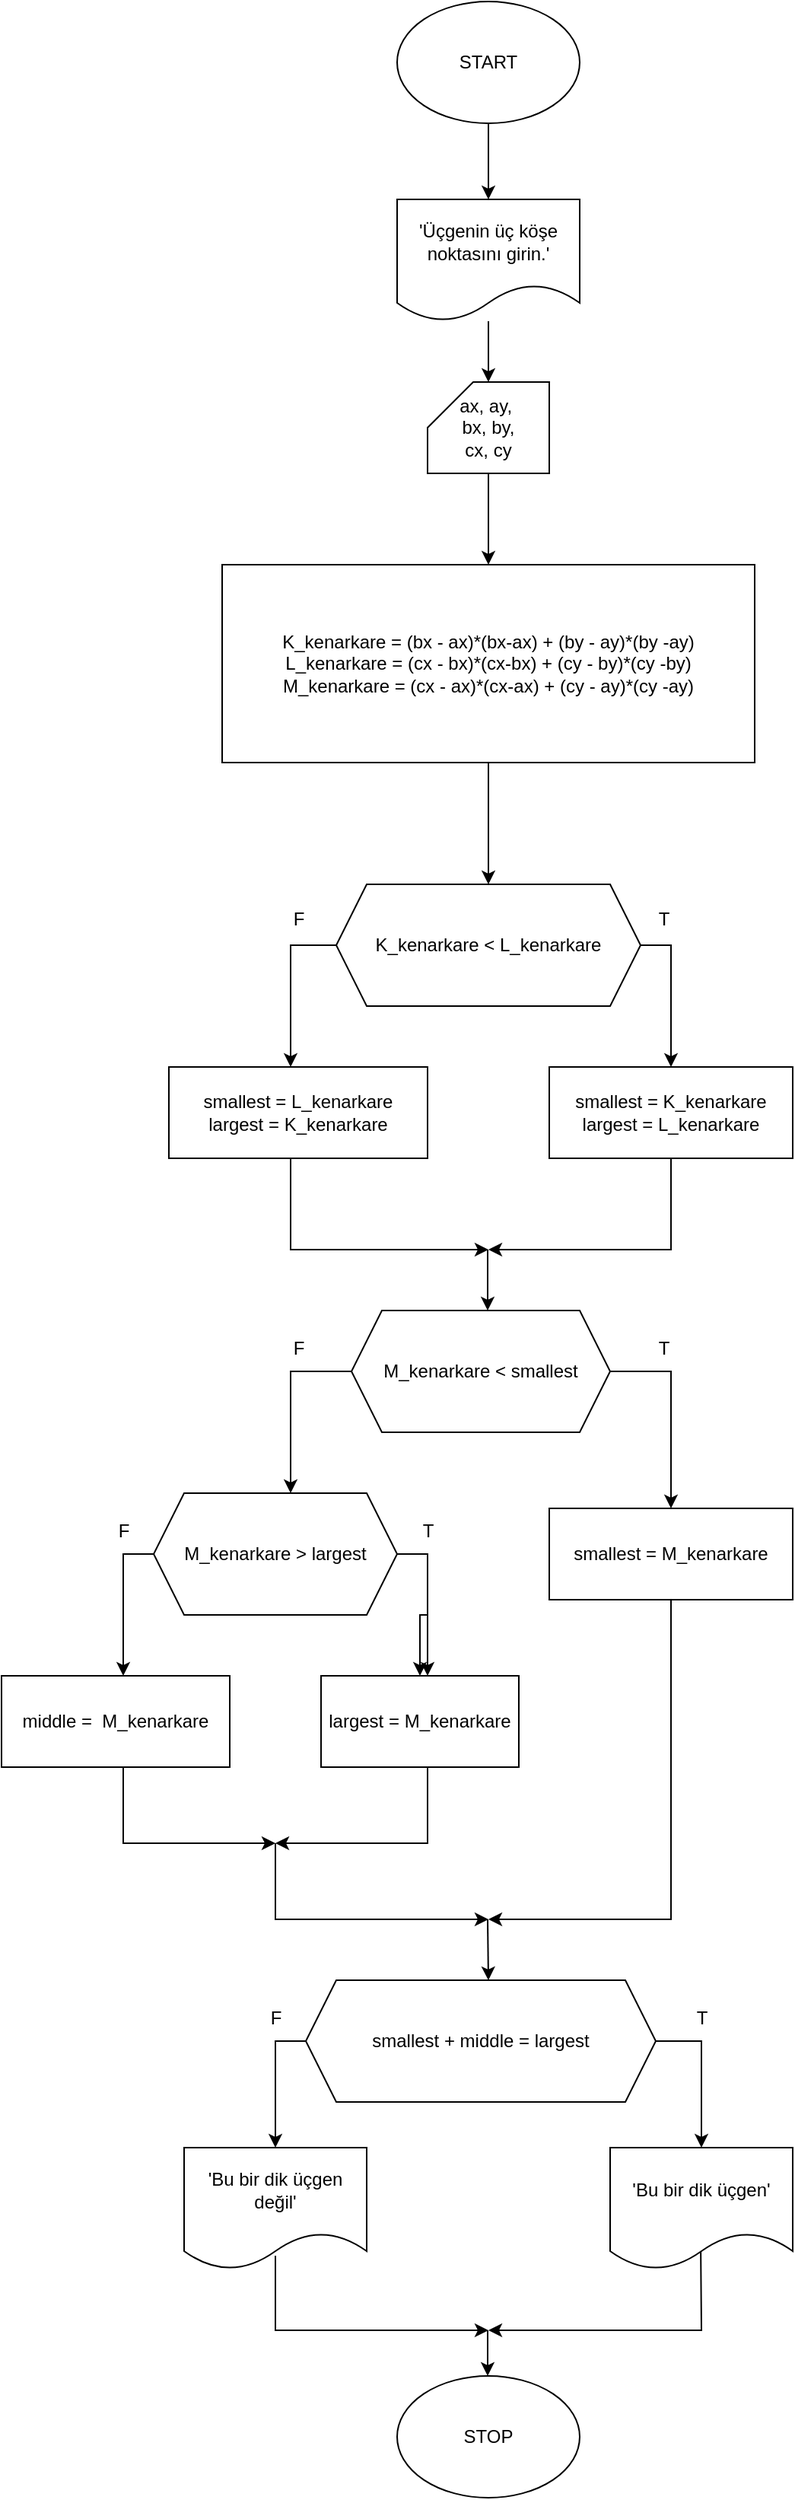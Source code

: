 <mxfile version="24.8.4">
  <diagram name="Sayfa -1" id="dz3sbNRHeDbI_Q6snPa1">
    <mxGraphModel dx="794" dy="494" grid="1" gridSize="10" guides="1" tooltips="1" connect="1" arrows="1" fold="1" page="1" pageScale="1" pageWidth="827" pageHeight="1169" math="0" shadow="0">
      <root>
        <mxCell id="0" />
        <mxCell id="1" parent="0" />
        <mxCell id="ZTao545rvQ0QBk52h7uM-1" value="" style="edgeStyle=orthogonalEdgeStyle;rounded=0;orthogonalLoop=1;jettySize=auto;html=1;" parent="1" source="ZTao545rvQ0QBk52h7uM-2" target="ZTao545rvQ0QBk52h7uM-4" edge="1">
          <mxGeometry relative="1" as="geometry" />
        </mxCell>
        <mxCell id="ZTao545rvQ0QBk52h7uM-2" value="&lt;div&gt;START&lt;/div&gt;" style="ellipse;whiteSpace=wrap;html=1;" parent="1" vertex="1">
          <mxGeometry x="380" y="20" width="120" height="80" as="geometry" />
        </mxCell>
        <mxCell id="ZTao545rvQ0QBk52h7uM-3" value="" style="edgeStyle=orthogonalEdgeStyle;rounded=0;orthogonalLoop=1;jettySize=auto;html=1;" parent="1" source="ZTao545rvQ0QBk52h7uM-4" target="ZTao545rvQ0QBk52h7uM-6" edge="1">
          <mxGeometry relative="1" as="geometry" />
        </mxCell>
        <mxCell id="ZTao545rvQ0QBk52h7uM-4" value="&#39;Üçgenin üç köşe noktasını girin.&#39;" style="shape=document;whiteSpace=wrap;html=1;boundedLbl=1;" parent="1" vertex="1">
          <mxGeometry x="380" y="150" width="120" height="80" as="geometry" />
        </mxCell>
        <mxCell id="ZTao545rvQ0QBk52h7uM-5" value="" style="edgeStyle=orthogonalEdgeStyle;rounded=0;orthogonalLoop=1;jettySize=auto;html=1;" parent="1" source="ZTao545rvQ0QBk52h7uM-6" target="ZTao545rvQ0QBk52h7uM-7" edge="1">
          <mxGeometry relative="1" as="geometry" />
        </mxCell>
        <mxCell id="ZTao545rvQ0QBk52h7uM-6" value="&lt;div&gt;ax, ay,&amp;nbsp;&lt;/div&gt;&lt;div&gt;bx, by,&lt;/div&gt;&lt;div&gt;cx, cy&lt;br&gt;&lt;/div&gt;" style="shape=card;whiteSpace=wrap;html=1;" parent="1" vertex="1">
          <mxGeometry x="400" y="270" width="80" height="60" as="geometry" />
        </mxCell>
        <mxCell id="ZTao545rvQ0QBk52h7uM-9" value="" style="edgeStyle=orthogonalEdgeStyle;rounded=0;orthogonalLoop=1;jettySize=auto;html=1;entryX=0.5;entryY=0;entryDx=0;entryDy=0;" parent="1" source="ZTao545rvQ0QBk52h7uM-7" target="ZTao545rvQ0QBk52h7uM-8" edge="1">
          <mxGeometry relative="1" as="geometry">
            <mxPoint x="440" y="580" as="targetPoint" />
          </mxGeometry>
        </mxCell>
        <mxCell id="ZTao545rvQ0QBk52h7uM-7" value="&lt;div&gt;K_kenarkare = (bx - ax)*(bx-ax) + (by - ay)*(by -ay)&lt;/div&gt;&lt;div&gt;L_kenarkare = (cx - bx)*(cx-bx) + (cy - by)*(cy -by)&lt;/div&gt;&lt;div&gt;M_kenarkare = (cx - ax)*(cx-ax) + (cy - ay)*(cy -ay)&lt;/div&gt;" style="rounded=0;whiteSpace=wrap;html=1;" parent="1" vertex="1">
          <mxGeometry x="265" y="390" width="350" height="130" as="geometry" />
        </mxCell>
        <mxCell id="ZTao545rvQ0QBk52h7uM-8" value="K_kenarkare &amp;lt; L_kenarkare" style="shape=hexagon;perimeter=hexagonPerimeter2;whiteSpace=wrap;html=1;fixedSize=1;" parent="1" vertex="1">
          <mxGeometry x="340" y="600" width="200" height="80" as="geometry" />
        </mxCell>
        <mxCell id="ZTao545rvQ0QBk52h7uM-10" value="" style="endArrow=classic;html=1;rounded=0;" parent="1" source="ZTao545rvQ0QBk52h7uM-8" edge="1">
          <mxGeometry width="50" height="50" relative="1" as="geometry">
            <mxPoint x="500" y="640" as="sourcePoint" />
            <mxPoint x="560" y="720" as="targetPoint" />
            <Array as="points">
              <mxPoint x="560" y="640" />
            </Array>
          </mxGeometry>
        </mxCell>
        <mxCell id="ZTao545rvQ0QBk52h7uM-11" value="" style="endArrow=classic;html=1;rounded=0;exitX=0;exitY=0.5;exitDx=0;exitDy=0;" parent="1" edge="1" source="ZTao545rvQ0QBk52h7uM-8">
          <mxGeometry width="50" height="50" relative="1" as="geometry">
            <mxPoint x="340" y="640" as="sourcePoint" />
            <mxPoint x="310" y="720" as="targetPoint" />
            <Array as="points">
              <mxPoint x="310" y="640" />
            </Array>
          </mxGeometry>
        </mxCell>
        <mxCell id="ZTao545rvQ0QBk52h7uM-12" value="T" style="text;html=1;align=center;verticalAlign=middle;resizable=0;points=[];autosize=1;strokeColor=none;fillColor=none;" parent="1" vertex="1">
          <mxGeometry x="540" y="608" width="30" height="30" as="geometry" />
        </mxCell>
        <mxCell id="ZTao545rvQ0QBk52h7uM-13" value="F" style="text;html=1;align=center;verticalAlign=middle;resizable=0;points=[];autosize=1;strokeColor=none;fillColor=none;" parent="1" vertex="1">
          <mxGeometry x="300" y="608" width="30" height="30" as="geometry" />
        </mxCell>
        <mxCell id="ZTao545rvQ0QBk52h7uM-14" value="&lt;div&gt;smallest = K_kenarkare&lt;/div&gt;&lt;div&gt;largest = L_kenarkare&lt;br&gt;&lt;/div&gt;" style="rounded=0;whiteSpace=wrap;html=1;" parent="1" vertex="1">
          <mxGeometry x="480" y="720" width="160" height="60" as="geometry" />
        </mxCell>
        <mxCell id="ZTao545rvQ0QBk52h7uM-15" value="&lt;div&gt;smallest = L_kenarkare&lt;/div&gt;&lt;div&gt;largest = K_kenarkare&lt;br&gt;&lt;/div&gt;" style="rounded=0;whiteSpace=wrap;html=1;" parent="1" vertex="1">
          <mxGeometry x="230" y="720" width="170" height="60" as="geometry" />
        </mxCell>
        <mxCell id="ZTao545rvQ0QBk52h7uM-16" value="" style="endArrow=classic;html=1;rounded=0;" parent="1" edge="1">
          <mxGeometry width="50" height="50" relative="1" as="geometry">
            <mxPoint x="310" y="780" as="sourcePoint" />
            <mxPoint x="440" y="840" as="targetPoint" />
            <Array as="points">
              <mxPoint x="310" y="840" />
            </Array>
          </mxGeometry>
        </mxCell>
        <mxCell id="ZTao545rvQ0QBk52h7uM-17" value="" style="endArrow=classic;html=1;rounded=0;" parent="1" edge="1">
          <mxGeometry width="50" height="50" relative="1" as="geometry">
            <mxPoint x="560" y="780" as="sourcePoint" />
            <mxPoint x="440" y="840" as="targetPoint" />
            <Array as="points">
              <mxPoint x="560" y="840" />
            </Array>
          </mxGeometry>
        </mxCell>
        <mxCell id="ZTao545rvQ0QBk52h7uM-18" value="" style="endArrow=classic;html=1;rounded=0;" parent="1" edge="1">
          <mxGeometry width="50" height="50" relative="1" as="geometry">
            <mxPoint x="439.5" y="840" as="sourcePoint" />
            <mxPoint x="439.5" y="880" as="targetPoint" />
          </mxGeometry>
        </mxCell>
        <mxCell id="ZTao545rvQ0QBk52h7uM-19" value="M_kenarkare &amp;lt; smallest" style="shape=hexagon;perimeter=hexagonPerimeter2;whiteSpace=wrap;html=1;fixedSize=1;" parent="1" vertex="1">
          <mxGeometry x="350" y="880" width="170" height="80" as="geometry" />
        </mxCell>
        <mxCell id="ZTao545rvQ0QBk52h7uM-21" value="" style="endArrow=classic;html=1;rounded=0;entryX=0.5;entryY=0;entryDx=0;entryDy=0;exitX=1;exitY=0.5;exitDx=0;exitDy=0;" parent="1" target="ZTao545rvQ0QBk52h7uM-23" edge="1" source="ZTao545rvQ0QBk52h7uM-19">
          <mxGeometry width="50" height="50" relative="1" as="geometry">
            <mxPoint x="500" y="920" as="sourcePoint" />
            <mxPoint x="560" y="1006" as="targetPoint" />
            <Array as="points">
              <mxPoint x="560" y="920" />
            </Array>
          </mxGeometry>
        </mxCell>
        <mxCell id="ZTao545rvQ0QBk52h7uM-22" value="" style="endArrow=classic;html=1;rounded=0;exitX=0;exitY=0.5;exitDx=0;exitDy=0;" parent="1" edge="1" source="ZTao545rvQ0QBk52h7uM-19">
          <mxGeometry width="50" height="50" relative="1" as="geometry">
            <mxPoint x="380" y="920" as="sourcePoint" />
            <mxPoint x="310" y="1000" as="targetPoint" />
            <Array as="points">
              <mxPoint x="310" y="920" />
            </Array>
          </mxGeometry>
        </mxCell>
        <mxCell id="ZTao545rvQ0QBk52h7uM-23" value="&lt;div&gt;smallest = M_kenarkare&lt;/div&gt;" style="rounded=0;whiteSpace=wrap;html=1;" parent="1" vertex="1">
          <mxGeometry x="480" y="1010" width="160" height="60" as="geometry" />
        </mxCell>
        <mxCell id="ZTao545rvQ0QBk52h7uM-24" value="M_kenarkare &amp;gt; largest" style="shape=hexagon;perimeter=hexagonPerimeter2;whiteSpace=wrap;html=1;fixedSize=1;" parent="1" vertex="1">
          <mxGeometry x="220" y="1000" width="160" height="80" as="geometry" />
        </mxCell>
        <mxCell id="ZTao545rvQ0QBk52h7uM-27" value="" style="endArrow=classic;html=1;rounded=0;exitX=1;exitY=0.5;exitDx=0;exitDy=0;" parent="1" edge="1" source="ZTao545rvQ0QBk52h7uM-24">
          <mxGeometry width="50" height="50" relative="1" as="geometry">
            <mxPoint x="370" y="1040" as="sourcePoint" />
            <mxPoint x="400" y="1120" as="targetPoint" />
            <Array as="points">
              <mxPoint x="400" y="1040" />
            </Array>
          </mxGeometry>
        </mxCell>
        <mxCell id="ZTao545rvQ0QBk52h7uM-28" value="largest = M_kenarkare" style="rounded=0;whiteSpace=wrap;html=1;" parent="1" vertex="1">
          <mxGeometry x="330" y="1120" width="130" height="60" as="geometry" />
        </mxCell>
        <mxCell id="ZTao545rvQ0QBk52h7uM-29" value="" style="endArrow=classic;html=1;rounded=0;exitX=0;exitY=0.5;exitDx=0;exitDy=0;" parent="1" edge="1" source="ZTao545rvQ0QBk52h7uM-24">
          <mxGeometry width="50" height="50" relative="1" as="geometry">
            <mxPoint x="250" y="1040" as="sourcePoint" />
            <mxPoint x="200" y="1120" as="targetPoint" />
            <Array as="points">
              <mxPoint x="200" y="1040" />
            </Array>
          </mxGeometry>
        </mxCell>
        <mxCell id="ZTao545rvQ0QBk52h7uM-30" value="middle =&amp;nbsp; M_kenarkare" style="rounded=0;whiteSpace=wrap;html=1;" parent="1" vertex="1">
          <mxGeometry x="120" y="1120" width="150" height="60" as="geometry" />
        </mxCell>
        <mxCell id="ZTao545rvQ0QBk52h7uM-31" value="" style="endArrow=classic;html=1;rounded=0;" parent="1" edge="1">
          <mxGeometry width="50" height="50" relative="1" as="geometry">
            <mxPoint x="200" y="1180" as="sourcePoint" />
            <mxPoint x="300" y="1230" as="targetPoint" />
            <Array as="points">
              <mxPoint x="200" y="1230" />
            </Array>
          </mxGeometry>
        </mxCell>
        <mxCell id="ZTao545rvQ0QBk52h7uM-32" value="" style="endArrow=classic;html=1;rounded=0;" parent="1" edge="1">
          <mxGeometry width="50" height="50" relative="1" as="geometry">
            <mxPoint x="400" y="1180" as="sourcePoint" />
            <mxPoint x="300" y="1230" as="targetPoint" />
            <Array as="points">
              <mxPoint x="400" y="1230" />
            </Array>
          </mxGeometry>
        </mxCell>
        <mxCell id="ZTao545rvQ0QBk52h7uM-33" value="" style="endArrow=classic;html=1;rounded=0;" parent="1" edge="1">
          <mxGeometry width="50" height="50" relative="1" as="geometry">
            <mxPoint x="300" y="1230" as="sourcePoint" />
            <mxPoint x="440" y="1280" as="targetPoint" />
            <Array as="points">
              <mxPoint x="300" y="1280" />
            </Array>
          </mxGeometry>
        </mxCell>
        <mxCell id="ZTao545rvQ0QBk52h7uM-34" value="" style="endArrow=classic;html=1;rounded=0;" parent="1" edge="1">
          <mxGeometry width="50" height="50" relative="1" as="geometry">
            <mxPoint x="560" y="1070" as="sourcePoint" />
            <mxPoint x="440" y="1280" as="targetPoint" />
            <Array as="points">
              <mxPoint x="560" y="1280" />
            </Array>
          </mxGeometry>
        </mxCell>
        <mxCell id="ZTao545rvQ0QBk52h7uM-35" value="" style="endArrow=classic;html=1;rounded=0;" parent="1" edge="1">
          <mxGeometry width="50" height="50" relative="1" as="geometry">
            <mxPoint x="439.5" y="1280" as="sourcePoint" />
            <mxPoint x="440" y="1320" as="targetPoint" />
          </mxGeometry>
        </mxCell>
        <mxCell id="ZTao545rvQ0QBk52h7uM-36" value="T" style="text;html=1;align=center;verticalAlign=middle;resizable=0;points=[];autosize=1;strokeColor=none;fillColor=none;" parent="1" vertex="1">
          <mxGeometry x="540" y="890" width="30" height="30" as="geometry" />
        </mxCell>
        <mxCell id="ZTao545rvQ0QBk52h7uM-37" value="F" style="text;html=1;align=center;verticalAlign=middle;resizable=0;points=[];autosize=1;strokeColor=none;fillColor=none;" parent="1" vertex="1">
          <mxGeometry x="300" y="890" width="30" height="30" as="geometry" />
        </mxCell>
        <mxCell id="WB0zMzoUUixFChTl5kHt-3" value="" style="edgeStyle=orthogonalEdgeStyle;rounded=0;orthogonalLoop=1;jettySize=auto;html=1;" edge="1" parent="1" source="ZTao545rvQ0QBk52h7uM-38" target="ZTao545rvQ0QBk52h7uM-28">
          <mxGeometry relative="1" as="geometry" />
        </mxCell>
        <mxCell id="ZTao545rvQ0QBk52h7uM-38" value="T" style="text;html=1;align=center;verticalAlign=middle;resizable=0;points=[];autosize=1;strokeColor=none;fillColor=none;" parent="1" vertex="1">
          <mxGeometry x="385" y="1010" width="30" height="30" as="geometry" />
        </mxCell>
        <mxCell id="ZTao545rvQ0QBk52h7uM-39" value="F" style="text;html=1;align=center;verticalAlign=middle;resizable=0;points=[];autosize=1;strokeColor=none;fillColor=none;" parent="1" vertex="1">
          <mxGeometry x="185" y="1010" width="30" height="30" as="geometry" />
        </mxCell>
        <mxCell id="ZTao545rvQ0QBk52h7uM-40" value="" style="endArrow=classic;html=1;rounded=0;entryX=0.5;entryY=0;entryDx=0;entryDy=0;" parent="1" edge="1">
          <mxGeometry width="50" height="50" relative="1" as="geometry">
            <mxPoint x="530" y="1360" as="sourcePoint" />
            <mxPoint x="580" y="1430" as="targetPoint" />
            <Array as="points">
              <mxPoint x="580" y="1360" />
            </Array>
          </mxGeometry>
        </mxCell>
        <mxCell id="ZTao545rvQ0QBk52h7uM-41" value="" style="endArrow=classic;html=1;rounded=0;entryX=0.5;entryY=0;entryDx=0;entryDy=0;" parent="1" target="ZTao545rvQ0QBk52h7uM-47" edge="1">
          <mxGeometry width="50" height="50" relative="1" as="geometry">
            <mxPoint x="350" y="1360" as="sourcePoint" />
            <mxPoint x="300" y="1420" as="targetPoint" />
            <Array as="points">
              <mxPoint x="300" y="1360" />
            </Array>
          </mxGeometry>
        </mxCell>
        <mxCell id="ZTao545rvQ0QBk52h7uM-42" value="" style="endArrow=classic;html=1;rounded=0;" parent="1" target="ZTao545rvQ0QBk52h7uM-43" edge="1">
          <mxGeometry width="50" height="50" relative="1" as="geometry">
            <mxPoint x="370" y="1390" as="sourcePoint" />
            <mxPoint x="420" y="1340" as="targetPoint" />
          </mxGeometry>
        </mxCell>
        <mxCell id="ZTao545rvQ0QBk52h7uM-43" value="smallest + middle = largest" style="shape=hexagon;perimeter=hexagonPerimeter2;whiteSpace=wrap;html=1;fixedSize=1;" parent="1" vertex="1">
          <mxGeometry x="320" y="1320" width="230" height="80" as="geometry" />
        </mxCell>
        <mxCell id="ZTao545rvQ0QBk52h7uM-44" value="" style="endArrow=classic;html=1;rounded=0;" parent="1" edge="1">
          <mxGeometry width="50" height="50" relative="1" as="geometry">
            <mxPoint x="579.5" y="1490" as="sourcePoint" />
            <mxPoint x="440" y="1550" as="targetPoint" />
            <Array as="points">
              <mxPoint x="580" y="1550" />
            </Array>
          </mxGeometry>
        </mxCell>
        <mxCell id="ZTao545rvQ0QBk52h7uM-45" value="" style="endArrow=classic;html=1;rounded=0;" parent="1" edge="1">
          <mxGeometry width="50" height="50" relative="1" as="geometry">
            <mxPoint x="439.5" y="1550" as="sourcePoint" />
            <mxPoint x="439.5" y="1580" as="targetPoint" />
          </mxGeometry>
        </mxCell>
        <mxCell id="ZTao545rvQ0QBk52h7uM-46" value="&#39;Bu bir dik üçgen&#39;" style="shape=document;whiteSpace=wrap;html=1;boundedLbl=1;" parent="1" vertex="1">
          <mxGeometry x="520" y="1430" width="120" height="80" as="geometry" />
        </mxCell>
        <mxCell id="ZTao545rvQ0QBk52h7uM-47" value="&#39;Bu bir dik üçgen değil&#39;" style="shape=document;whiteSpace=wrap;html=1;boundedLbl=1;" parent="1" vertex="1">
          <mxGeometry x="240" y="1430" width="120" height="80" as="geometry" />
        </mxCell>
        <mxCell id="ZTao545rvQ0QBk52h7uM-48" value="" style="endArrow=classic;html=1;rounded=0;exitX=0.5;exitY=0.888;exitDx=0;exitDy=0;exitPerimeter=0;" parent="1" source="ZTao545rvQ0QBk52h7uM-47" edge="1">
          <mxGeometry width="50" height="50" relative="1" as="geometry">
            <mxPoint x="300" y="1510" as="sourcePoint" />
            <mxPoint x="440" y="1550" as="targetPoint" />
            <Array as="points">
              <mxPoint x="300" y="1550" />
            </Array>
          </mxGeometry>
        </mxCell>
        <mxCell id="ZTao545rvQ0QBk52h7uM-49" value="T" style="text;html=1;align=center;verticalAlign=middle;resizable=0;points=[];autosize=1;strokeColor=none;fillColor=none;" parent="1" vertex="1">
          <mxGeometry x="565" y="1330" width="30" height="30" as="geometry" />
        </mxCell>
        <mxCell id="ZTao545rvQ0QBk52h7uM-50" value="F" style="text;html=1;align=center;verticalAlign=middle;resizable=0;points=[];autosize=1;strokeColor=none;fillColor=none;" parent="1" vertex="1">
          <mxGeometry x="285" y="1330" width="30" height="30" as="geometry" />
        </mxCell>
        <mxCell id="ZTao545rvQ0QBk52h7uM-51" value="STOP" style="ellipse;whiteSpace=wrap;html=1;" parent="1" vertex="1">
          <mxGeometry x="380" y="1580" width="120" height="80" as="geometry" />
        </mxCell>
      </root>
    </mxGraphModel>
  </diagram>
</mxfile>
